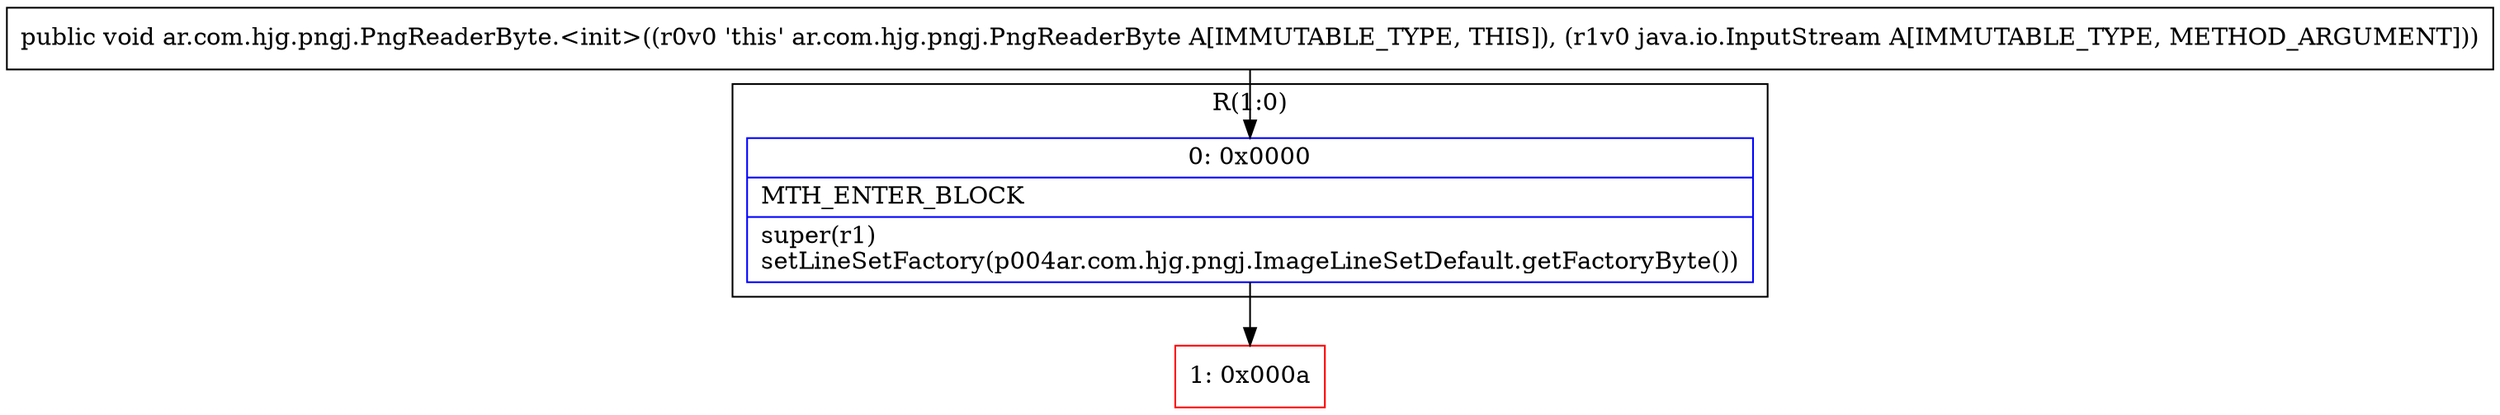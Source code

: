 digraph "CFG forar.com.hjg.pngj.PngReaderByte.\<init\>(Ljava\/io\/InputStream;)V" {
subgraph cluster_Region_1633489320 {
label = "R(1:0)";
node [shape=record,color=blue];
Node_0 [shape=record,label="{0\:\ 0x0000|MTH_ENTER_BLOCK\l|super(r1)\lsetLineSetFactory(p004ar.com.hjg.pngj.ImageLineSetDefault.getFactoryByte())\l}"];
}
Node_1 [shape=record,color=red,label="{1\:\ 0x000a}"];
MethodNode[shape=record,label="{public void ar.com.hjg.pngj.PngReaderByte.\<init\>((r0v0 'this' ar.com.hjg.pngj.PngReaderByte A[IMMUTABLE_TYPE, THIS]), (r1v0 java.io.InputStream A[IMMUTABLE_TYPE, METHOD_ARGUMENT])) }"];
MethodNode -> Node_0;
Node_0 -> Node_1;
}

